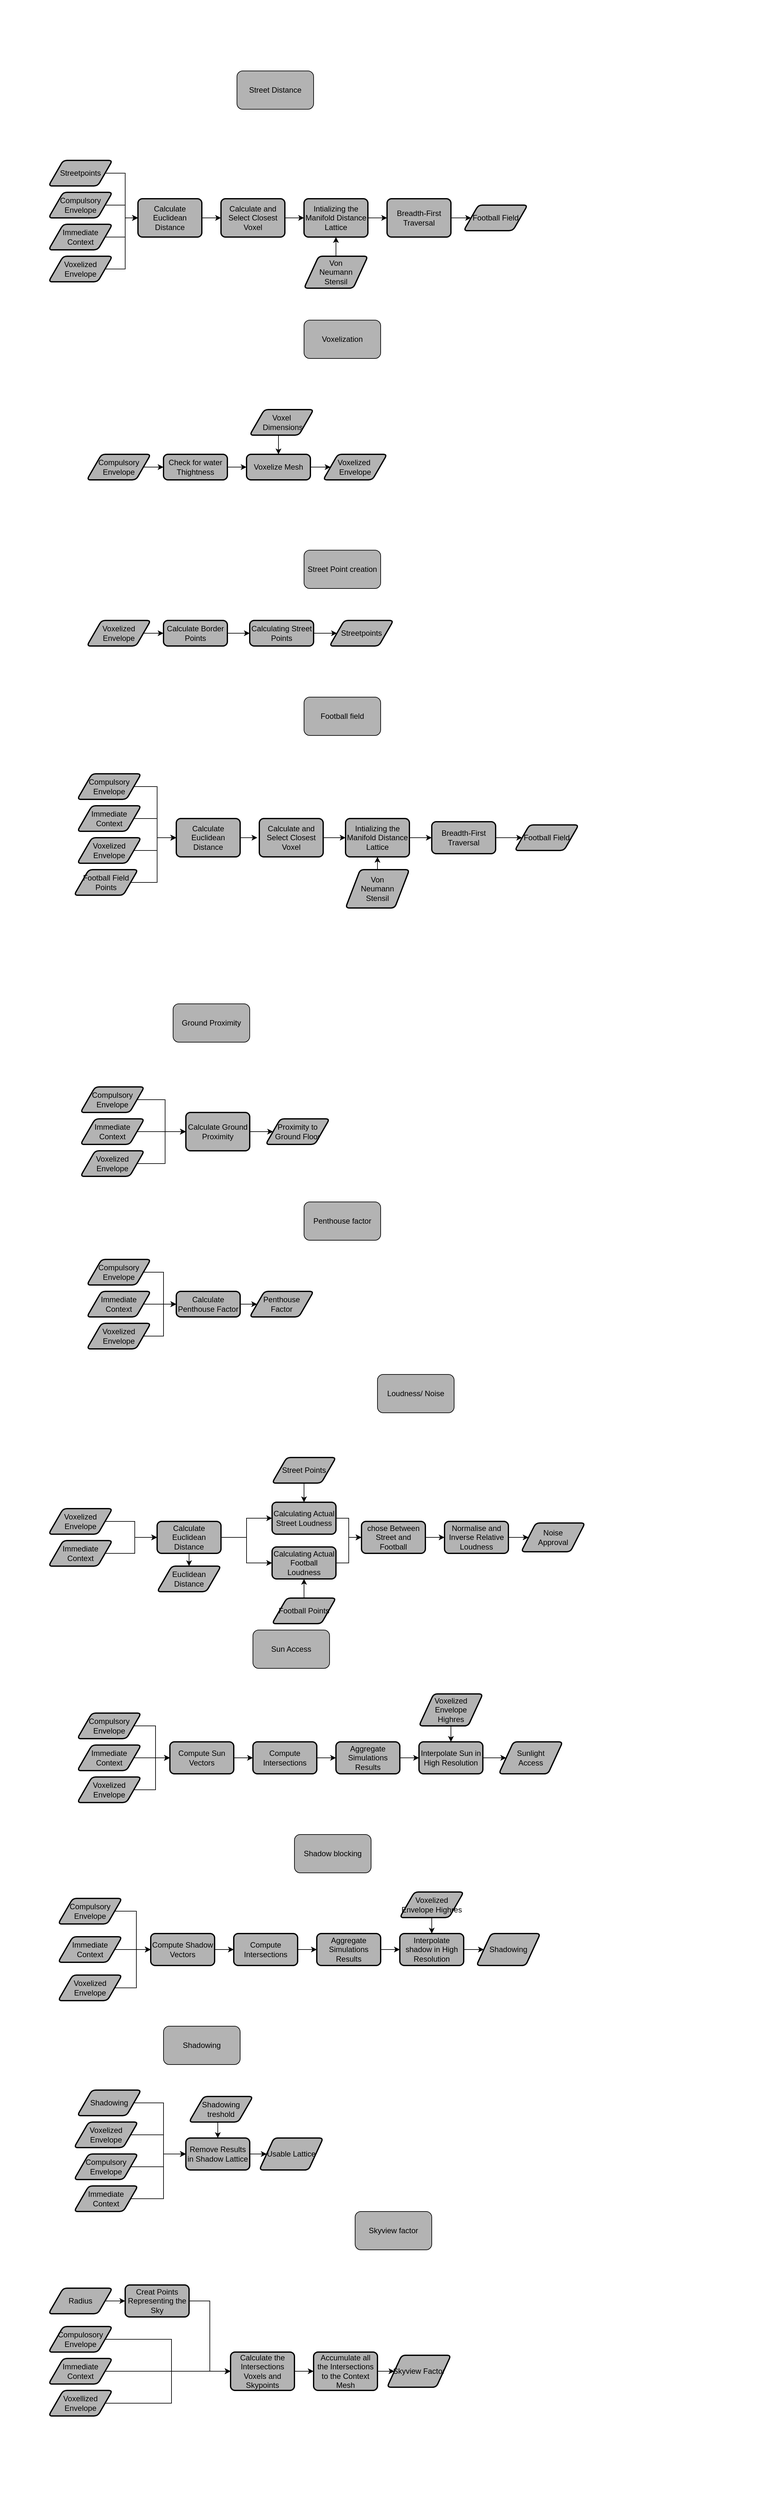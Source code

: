<mxfile version="16.2.7" type="github">
  <diagram id="unrW2Qa7Q4urZIO5Avpi" name="Page-1">
    <mxGraphModel dx="401" dy="1541" grid="1" gridSize="10" guides="1" tooltips="1" connect="1" arrows="1" fold="1" page="1" pageScale="1" pageWidth="850" pageHeight="1100" math="0" shadow="0">
      <root>
        <mxCell id="0" />
        <mxCell id="1" parent="0" />
        <mxCell id="qAXVTL88hk6OQoD5cI5v-75" value="" style="rounded=0;whiteSpace=wrap;html=1;strokeColor=#FFFFFF;" vertex="1" parent="1">
          <mxGeometry x="35" y="-720" width="1225" height="3910" as="geometry" />
        </mxCell>
        <mxCell id="iY9TOzmqVVtTMpKYVahV-25" style="edgeStyle=orthogonalEdgeStyle;rounded=0;orthogonalLoop=1;jettySize=auto;html=1;exitX=1;exitY=0.5;exitDx=0;exitDy=0;fillColor=#B3B3B3;" parent="1" source="iY9TOzmqVVtTMpKYVahV-1" target="iY9TOzmqVVtTMpKYVahV-2" edge="1">
          <mxGeometry relative="1" as="geometry" />
        </mxCell>
        <mxCell id="iY9TOzmqVVtTMpKYVahV-1" value="Compulsory Envelope" style="shape=parallelogram;html=1;strokeWidth=2;perimeter=parallelogramPerimeter;whiteSpace=wrap;rounded=1;arcSize=12;size=0.23;fillColor=#B3B3B3;" parent="1" vertex="1">
          <mxGeometry x="170" y="-10" width="100" height="40" as="geometry" />
        </mxCell>
        <mxCell id="iY9TOzmqVVtTMpKYVahV-26" style="edgeStyle=orthogonalEdgeStyle;rounded=0;orthogonalLoop=1;jettySize=auto;html=1;exitX=1;exitY=0.5;exitDx=0;exitDy=0;entryX=0;entryY=0.5;entryDx=0;entryDy=0;fillColor=#B3B3B3;" parent="1" source="iY9TOzmqVVtTMpKYVahV-2" target="iY9TOzmqVVtTMpKYVahV-3" edge="1">
          <mxGeometry relative="1" as="geometry" />
        </mxCell>
        <mxCell id="iY9TOzmqVVtTMpKYVahV-2" value="Check for water Thightness" style="rounded=1;whiteSpace=wrap;html=1;absoluteArcSize=1;arcSize=14;strokeWidth=2;fillColor=#B3B3B3;" parent="1" vertex="1">
          <mxGeometry x="290" y="-10" width="100" height="40" as="geometry" />
        </mxCell>
        <mxCell id="iY9TOzmqVVtTMpKYVahV-28" style="edgeStyle=orthogonalEdgeStyle;rounded=0;orthogonalLoop=1;jettySize=auto;html=1;exitX=1;exitY=0.5;exitDx=0;exitDy=0;entryX=0;entryY=0.5;entryDx=0;entryDy=0;fillColor=#B3B3B3;" parent="1" source="iY9TOzmqVVtTMpKYVahV-3" target="iY9TOzmqVVtTMpKYVahV-4" edge="1">
          <mxGeometry relative="1" as="geometry" />
        </mxCell>
        <mxCell id="iY9TOzmqVVtTMpKYVahV-3" value="Voxelize Mesh" style="rounded=1;whiteSpace=wrap;html=1;absoluteArcSize=1;arcSize=14;strokeWidth=2;fillColor=#B3B3B3;" parent="1" vertex="1">
          <mxGeometry x="420" y="-10" width="100" height="40" as="geometry" />
        </mxCell>
        <mxCell id="iY9TOzmqVVtTMpKYVahV-4" value="Voxelized&amp;nbsp;&lt;br&gt;Envelope" style="shape=parallelogram;html=1;strokeWidth=2;perimeter=parallelogramPerimeter;whiteSpace=wrap;rounded=1;arcSize=12;size=0.23;fillColor=#B3B3B3;" parent="1" vertex="1">
          <mxGeometry x="540" y="-10" width="100" height="40" as="geometry" />
        </mxCell>
        <mxCell id="iY9TOzmqVVtTMpKYVahV-27" style="edgeStyle=orthogonalEdgeStyle;rounded=0;orthogonalLoop=1;jettySize=auto;html=1;exitX=0.5;exitY=1;exitDx=0;exitDy=0;entryX=0.5;entryY=0;entryDx=0;entryDy=0;fillColor=#B3B3B3;" parent="1" source="iY9TOzmqVVtTMpKYVahV-5" target="iY9TOzmqVVtTMpKYVahV-3" edge="1">
          <mxGeometry relative="1" as="geometry" />
        </mxCell>
        <mxCell id="iY9TOzmqVVtTMpKYVahV-5" value="Voxel&lt;br&gt;&amp;nbsp;Dimensions" style="shape=parallelogram;html=1;strokeWidth=2;perimeter=parallelogramPerimeter;whiteSpace=wrap;rounded=1;arcSize=12;size=0.23;fillColor=#B3B3B3;" parent="1" vertex="1">
          <mxGeometry x="425" y="-80" width="100" height="40" as="geometry" />
        </mxCell>
        <mxCell id="iY9TOzmqVVtTMpKYVahV-29" style="edgeStyle=orthogonalEdgeStyle;rounded=0;orthogonalLoop=1;jettySize=auto;html=1;exitX=1;exitY=0.5;exitDx=0;exitDy=0;entryX=0;entryY=0.5;entryDx=0;entryDy=0;fillColor=#B3B3B3;" parent="1" source="iY9TOzmqVVtTMpKYVahV-6" target="iY9TOzmqVVtTMpKYVahV-7" edge="1">
          <mxGeometry relative="1" as="geometry" />
        </mxCell>
        <mxCell id="iY9TOzmqVVtTMpKYVahV-6" value="Voxelized Envelope" style="shape=parallelogram;html=1;strokeWidth=2;perimeter=parallelogramPerimeter;whiteSpace=wrap;rounded=1;arcSize=12;size=0.23;fillColor=#B3B3B3;" parent="1" vertex="1">
          <mxGeometry x="170" y="250" width="100" height="40" as="geometry" />
        </mxCell>
        <mxCell id="iY9TOzmqVVtTMpKYVahV-30" style="edgeStyle=orthogonalEdgeStyle;rounded=0;orthogonalLoop=1;jettySize=auto;html=1;exitX=1;exitY=0.5;exitDx=0;exitDy=0;entryX=0;entryY=0.5;entryDx=0;entryDy=0;fillColor=#B3B3B3;" parent="1" source="iY9TOzmqVVtTMpKYVahV-7" target="iY9TOzmqVVtTMpKYVahV-8" edge="1">
          <mxGeometry relative="1" as="geometry" />
        </mxCell>
        <mxCell id="iY9TOzmqVVtTMpKYVahV-7" value="Calculate Border Points" style="rounded=1;whiteSpace=wrap;html=1;absoluteArcSize=1;arcSize=14;strokeWidth=2;fillColor=#B3B3B3;" parent="1" vertex="1">
          <mxGeometry x="290" y="250" width="100" height="40" as="geometry" />
        </mxCell>
        <mxCell id="iY9TOzmqVVtTMpKYVahV-31" style="edgeStyle=orthogonalEdgeStyle;rounded=0;orthogonalLoop=1;jettySize=auto;html=1;exitX=1;exitY=0.5;exitDx=0;exitDy=0;fillColor=#B3B3B3;" parent="1" source="iY9TOzmqVVtTMpKYVahV-8" target="iY9TOzmqVVtTMpKYVahV-9" edge="1">
          <mxGeometry relative="1" as="geometry" />
        </mxCell>
        <mxCell id="iY9TOzmqVVtTMpKYVahV-8" value="Calculating Street Points" style="rounded=1;whiteSpace=wrap;html=1;absoluteArcSize=1;arcSize=14;strokeWidth=2;fillColor=#B3B3B3;" parent="1" vertex="1">
          <mxGeometry x="425" y="250" width="100" height="40" as="geometry" />
        </mxCell>
        <mxCell id="iY9TOzmqVVtTMpKYVahV-9" value="Streetpoints" style="shape=parallelogram;html=1;strokeWidth=2;perimeter=parallelogramPerimeter;whiteSpace=wrap;rounded=1;arcSize=12;size=0.23;fillColor=#B3B3B3;" parent="1" vertex="1">
          <mxGeometry x="550" y="250" width="100" height="40" as="geometry" />
        </mxCell>
        <mxCell id="iY9TOzmqVVtTMpKYVahV-36" style="edgeStyle=orthogonalEdgeStyle;rounded=0;orthogonalLoop=1;jettySize=auto;html=1;exitX=1;exitY=0.5;exitDx=0;exitDy=0;entryX=0;entryY=0.5;entryDx=0;entryDy=0;fillColor=#B3B3B3;" parent="1" source="iY9TOzmqVVtTMpKYVahV-10" target="iY9TOzmqVVtTMpKYVahV-14" edge="1">
          <mxGeometry relative="1" as="geometry">
            <Array as="points">
              <mxPoint x="280" y="510" />
              <mxPoint x="280" y="590" />
            </Array>
          </mxGeometry>
        </mxCell>
        <mxCell id="iY9TOzmqVVtTMpKYVahV-10" value="Compulsory Envelope" style="shape=parallelogram;html=1;strokeWidth=2;perimeter=parallelogramPerimeter;whiteSpace=wrap;rounded=1;arcSize=12;size=0.23;fillColor=#B3B3B3;" parent="1" vertex="1">
          <mxGeometry x="155" y="490" width="100" height="40" as="geometry" />
        </mxCell>
        <mxCell id="iY9TOzmqVVtTMpKYVahV-37" style="edgeStyle=orthogonalEdgeStyle;rounded=0;orthogonalLoop=1;jettySize=auto;html=1;exitX=1;exitY=0.5;exitDx=0;exitDy=0;entryX=0;entryY=0.5;entryDx=0;entryDy=0;fillColor=#B3B3B3;" parent="1" source="iY9TOzmqVVtTMpKYVahV-11" target="iY9TOzmqVVtTMpKYVahV-14" edge="1">
          <mxGeometry relative="1" as="geometry">
            <Array as="points">
              <mxPoint x="280" y="560" />
              <mxPoint x="280" y="590" />
            </Array>
          </mxGeometry>
        </mxCell>
        <mxCell id="iY9TOzmqVVtTMpKYVahV-11" value="Immediate Context" style="shape=parallelogram;html=1;strokeWidth=2;perimeter=parallelogramPerimeter;whiteSpace=wrap;rounded=1;arcSize=12;size=0.23;fillColor=#B3B3B3;" parent="1" vertex="1">
          <mxGeometry x="155" y="540" width="100" height="40" as="geometry" />
        </mxCell>
        <mxCell id="iY9TOzmqVVtTMpKYVahV-38" style="edgeStyle=orthogonalEdgeStyle;rounded=0;orthogonalLoop=1;jettySize=auto;html=1;exitX=1;exitY=0.5;exitDx=0;exitDy=0;fillColor=#B3B3B3;" parent="1" source="iY9TOzmqVVtTMpKYVahV-12" target="iY9TOzmqVVtTMpKYVahV-14" edge="1">
          <mxGeometry relative="1" as="geometry">
            <Array as="points">
              <mxPoint x="280" y="610" />
              <mxPoint x="280" y="590" />
            </Array>
          </mxGeometry>
        </mxCell>
        <mxCell id="iY9TOzmqVVtTMpKYVahV-12" value="Voxelized Envelope" style="shape=parallelogram;html=1;strokeWidth=2;perimeter=parallelogramPerimeter;whiteSpace=wrap;rounded=1;arcSize=12;size=0.23;fillColor=#B3B3B3;" parent="1" vertex="1">
          <mxGeometry x="155" y="590" width="100" height="40" as="geometry" />
        </mxCell>
        <mxCell id="iY9TOzmqVVtTMpKYVahV-39" style="edgeStyle=orthogonalEdgeStyle;rounded=0;orthogonalLoop=1;jettySize=auto;html=1;exitX=1;exitY=0.5;exitDx=0;exitDy=0;entryX=0;entryY=0.5;entryDx=0;entryDy=0;fillColor=#B3B3B3;" parent="1" source="iY9TOzmqVVtTMpKYVahV-13" target="iY9TOzmqVVtTMpKYVahV-14" edge="1">
          <mxGeometry relative="1" as="geometry">
            <Array as="points">
              <mxPoint x="280" y="660" />
              <mxPoint x="280" y="590" />
            </Array>
          </mxGeometry>
        </mxCell>
        <mxCell id="iY9TOzmqVVtTMpKYVahV-13" value="Football Field Points" style="shape=parallelogram;html=1;strokeWidth=2;perimeter=parallelogramPerimeter;whiteSpace=wrap;rounded=1;arcSize=12;size=0.23;fillColor=#B3B3B3;" parent="1" vertex="1">
          <mxGeometry x="150" y="640" width="100" height="40" as="geometry" />
        </mxCell>
        <mxCell id="iY9TOzmqVVtTMpKYVahV-155" style="edgeStyle=orthogonalEdgeStyle;rounded=0;orthogonalLoop=1;jettySize=auto;html=1;exitX=1;exitY=0.5;exitDx=0;exitDy=0;entryX=-0.031;entryY=0.501;entryDx=0;entryDy=0;entryPerimeter=0;fillColor=#B3B3B3;" parent="1" source="iY9TOzmqVVtTMpKYVahV-14" target="iY9TOzmqVVtTMpKYVahV-154" edge="1">
          <mxGeometry relative="1" as="geometry" />
        </mxCell>
        <mxCell id="iY9TOzmqVVtTMpKYVahV-14" value="Calculate Euclidean Distance" style="rounded=1;whiteSpace=wrap;html=1;absoluteArcSize=1;arcSize=14;strokeWidth=2;fillColor=#B3B3B3;" parent="1" vertex="1">
          <mxGeometry x="310" y="560" width="100" height="60" as="geometry" />
        </mxCell>
        <mxCell id="iY9TOzmqVVtTMpKYVahV-33" style="edgeStyle=orthogonalEdgeStyle;rounded=0;orthogonalLoop=1;jettySize=auto;html=1;exitX=1;exitY=0.5;exitDx=0;exitDy=0;entryX=0;entryY=0.5;entryDx=0;entryDy=0;fillColor=#B3B3B3;" parent="1" source="iY9TOzmqVVtTMpKYVahV-20" target="iY9TOzmqVVtTMpKYVahV-22" edge="1">
          <mxGeometry relative="1" as="geometry" />
        </mxCell>
        <mxCell id="iY9TOzmqVVtTMpKYVahV-20" value="Intializing the Manifold Distance Lattice" style="rounded=1;whiteSpace=wrap;html=1;absoluteArcSize=1;arcSize=14;strokeWidth=2;fillColor=#B3B3B3;" parent="1" vertex="1">
          <mxGeometry x="575" y="560" width="100" height="60" as="geometry" />
        </mxCell>
        <mxCell id="iY9TOzmqVVtTMpKYVahV-32" style="edgeStyle=orthogonalEdgeStyle;rounded=0;orthogonalLoop=1;jettySize=auto;html=1;exitX=0.5;exitY=0;exitDx=0;exitDy=0;entryX=0.5;entryY=1;entryDx=0;entryDy=0;fillColor=#B3B3B3;" parent="1" source="iY9TOzmqVVtTMpKYVahV-21" target="iY9TOzmqVVtTMpKYVahV-20" edge="1">
          <mxGeometry relative="1" as="geometry" />
        </mxCell>
        <mxCell id="iY9TOzmqVVtTMpKYVahV-21" value="Von&lt;br&gt;&amp;nbsp;Neumann&amp;nbsp;&lt;br&gt;Stensil" style="shape=parallelogram;html=1;strokeWidth=2;perimeter=parallelogramPerimeter;whiteSpace=wrap;rounded=1;arcSize=12;size=0.23;fillColor=#B3B3B3;" parent="1" vertex="1">
          <mxGeometry x="575" y="640" width="100" height="60" as="geometry" />
        </mxCell>
        <mxCell id="qAXVTL88hk6OQoD5cI5v-46" style="edgeStyle=orthogonalEdgeStyle;rounded=0;orthogonalLoop=1;jettySize=auto;html=1;exitX=1;exitY=0.5;exitDx=0;exitDy=0;entryX=0;entryY=0.5;entryDx=0;entryDy=0;" edge="1" parent="1" source="iY9TOzmqVVtTMpKYVahV-22" target="iY9TOzmqVVtTMpKYVahV-24">
          <mxGeometry relative="1" as="geometry" />
        </mxCell>
        <mxCell id="iY9TOzmqVVtTMpKYVahV-22" value="Breadth-First Traversal" style="rounded=1;whiteSpace=wrap;html=1;absoluteArcSize=1;arcSize=14;strokeWidth=2;fillColor=#B3B3B3;" parent="1" vertex="1">
          <mxGeometry x="710" y="565" width="100" height="50" as="geometry" />
        </mxCell>
        <mxCell id="iY9TOzmqVVtTMpKYVahV-24" value="Football Field" style="shape=parallelogram;html=1;strokeWidth=2;perimeter=parallelogramPerimeter;whiteSpace=wrap;rounded=1;arcSize=12;size=0.23;fillColor=#B3B3B3;" parent="1" vertex="1">
          <mxGeometry x="840" y="570" width="100" height="40" as="geometry" />
        </mxCell>
        <mxCell id="qAXVTL88hk6OQoD5cI5v-48" style="edgeStyle=orthogonalEdgeStyle;rounded=0;orthogonalLoop=1;jettySize=auto;html=1;exitX=1;exitY=0.5;exitDx=0;exitDy=0;entryX=0;entryY=0.5;entryDx=0;entryDy=0;" edge="1" parent="1" source="iY9TOzmqVVtTMpKYVahV-41" target="iY9TOzmqVVtTMpKYVahV-44">
          <mxGeometry relative="1" as="geometry" />
        </mxCell>
        <mxCell id="iY9TOzmqVVtTMpKYVahV-41" value="Voxelized Envelope" style="shape=parallelogram;html=1;strokeWidth=2;perimeter=parallelogramPerimeter;whiteSpace=wrap;rounded=1;arcSize=12;size=0.23;fillColor=#B3B3B3;" parent="1" vertex="1">
          <mxGeometry x="160" y="1080" width="100" height="40" as="geometry" />
        </mxCell>
        <mxCell id="iY9TOzmqVVtTMpKYVahV-66" style="edgeStyle=orthogonalEdgeStyle;rounded=0;orthogonalLoop=1;jettySize=auto;html=1;exitX=1;exitY=0.5;exitDx=0;exitDy=0;entryX=0;entryY=0.5;entryDx=0;entryDy=0;fillColor=#B3B3B3;" parent="1" source="iY9TOzmqVVtTMpKYVahV-42" target="iY9TOzmqVVtTMpKYVahV-44" edge="1">
          <mxGeometry relative="1" as="geometry" />
        </mxCell>
        <mxCell id="iY9TOzmqVVtTMpKYVahV-42" value="Immediate Context" style="shape=parallelogram;html=1;strokeWidth=2;perimeter=parallelogramPerimeter;whiteSpace=wrap;rounded=1;arcSize=12;size=0.23;fillColor=#B3B3B3;" parent="1" vertex="1">
          <mxGeometry x="160" y="1030" width="100" height="40" as="geometry" />
        </mxCell>
        <mxCell id="qAXVTL88hk6OQoD5cI5v-47" style="edgeStyle=orthogonalEdgeStyle;rounded=0;orthogonalLoop=1;jettySize=auto;html=1;exitX=1;exitY=0.5;exitDx=0;exitDy=0;" edge="1" parent="1" source="iY9TOzmqVVtTMpKYVahV-43" target="iY9TOzmqVVtTMpKYVahV-44">
          <mxGeometry relative="1" as="geometry" />
        </mxCell>
        <mxCell id="iY9TOzmqVVtTMpKYVahV-43" value="Compulsory Envelope" style="shape=parallelogram;html=1;strokeWidth=2;perimeter=parallelogramPerimeter;whiteSpace=wrap;rounded=1;arcSize=12;size=0.23;fillColor=#B3B3B3;" parent="1" vertex="1">
          <mxGeometry x="160" y="980" width="100" height="40" as="geometry" />
        </mxCell>
        <mxCell id="qAXVTL88hk6OQoD5cI5v-49" style="edgeStyle=orthogonalEdgeStyle;rounded=0;orthogonalLoop=1;jettySize=auto;html=1;exitX=1;exitY=0.5;exitDx=0;exitDy=0;" edge="1" parent="1" source="iY9TOzmqVVtTMpKYVahV-44" target="iY9TOzmqVVtTMpKYVahV-45">
          <mxGeometry relative="1" as="geometry" />
        </mxCell>
        <mxCell id="iY9TOzmqVVtTMpKYVahV-44" value="Calculate Ground Proximity" style="rounded=1;whiteSpace=wrap;html=1;absoluteArcSize=1;arcSize=14;strokeWidth=2;fillColor=#B3B3B3;" parent="1" vertex="1">
          <mxGeometry x="325" y="1020" width="100" height="60" as="geometry" />
        </mxCell>
        <mxCell id="iY9TOzmqVVtTMpKYVahV-45" value="Proximity to Ground Floor" style="shape=parallelogram;html=1;strokeWidth=2;perimeter=parallelogramPerimeter;whiteSpace=wrap;rounded=1;arcSize=12;size=0.23;fillColor=#B3B3B3;" parent="1" vertex="1">
          <mxGeometry x="450" y="1030" width="100" height="40" as="geometry" />
        </mxCell>
        <mxCell id="iY9TOzmqVVtTMpKYVahV-77" style="edgeStyle=orthogonalEdgeStyle;rounded=0;orthogonalLoop=1;jettySize=auto;html=1;exitX=1;exitY=0.5;exitDx=0;exitDy=0;entryX=0;entryY=0.5;entryDx=0;entryDy=0;fillColor=#B3B3B3;" parent="1" target="iY9TOzmqVVtTMpKYVahV-50" edge="1">
          <mxGeometry relative="1" as="geometry">
            <mxPoint x="410" y="1320" as="sourcePoint" />
          </mxGeometry>
        </mxCell>
        <mxCell id="iY9TOzmqVVtTMpKYVahV-50" value="Penthouse &lt;br&gt;Factor" style="shape=parallelogram;html=1;strokeWidth=2;perimeter=parallelogramPerimeter;whiteSpace=wrap;rounded=1;arcSize=12;size=0.23;fillColor=#B3B3B3;" parent="1" vertex="1">
          <mxGeometry x="425" y="1300" width="100" height="40" as="geometry" />
        </mxCell>
        <mxCell id="iY9TOzmqVVtTMpKYVahV-76" style="edgeStyle=orthogonalEdgeStyle;rounded=0;orthogonalLoop=1;jettySize=auto;html=1;exitX=1;exitY=0.5;exitDx=0;exitDy=0;fillColor=#B3B3B3;" parent="1" source="iY9TOzmqVVtTMpKYVahV-51" target="iY9TOzmqVVtTMpKYVahV-54" edge="1">
          <mxGeometry relative="1" as="geometry" />
        </mxCell>
        <mxCell id="iY9TOzmqVVtTMpKYVahV-51" value="Immediate Context" style="shape=parallelogram;html=1;strokeWidth=2;perimeter=parallelogramPerimeter;whiteSpace=wrap;rounded=1;arcSize=12;size=0.23;fillColor=#B3B3B3;" parent="1" vertex="1">
          <mxGeometry x="110" y="1690" width="100" height="40" as="geometry" />
        </mxCell>
        <mxCell id="qAXVTL88hk6OQoD5cI5v-51" style="edgeStyle=orthogonalEdgeStyle;rounded=0;orthogonalLoop=1;jettySize=auto;html=1;exitX=1;exitY=0.5;exitDx=0;exitDy=0;entryX=0;entryY=0.5;entryDx=0;entryDy=0;" edge="1" parent="1" source="iY9TOzmqVVtTMpKYVahV-52" target="iY9TOzmqVVtTMpKYVahV-54">
          <mxGeometry relative="1" as="geometry" />
        </mxCell>
        <mxCell id="iY9TOzmqVVtTMpKYVahV-52" value="Voxelized Envelope" style="shape=parallelogram;html=1;strokeWidth=2;perimeter=parallelogramPerimeter;whiteSpace=wrap;rounded=1;arcSize=12;size=0.23;fillColor=#B3B3B3;" parent="1" vertex="1">
          <mxGeometry x="110" y="1640" width="100" height="40" as="geometry" />
        </mxCell>
        <mxCell id="qAXVTL88hk6OQoD5cI5v-52" style="edgeStyle=orthogonalEdgeStyle;rounded=0;orthogonalLoop=1;jettySize=auto;html=1;exitX=0.5;exitY=1;exitDx=0;exitDy=0;entryX=0.5;entryY=0;entryDx=0;entryDy=0;" edge="1" parent="1" source="iY9TOzmqVVtTMpKYVahV-53" target="qAXVTL88hk6OQoD5cI5v-1">
          <mxGeometry relative="1" as="geometry" />
        </mxCell>
        <mxCell id="iY9TOzmqVVtTMpKYVahV-53" value="Street Points" style="shape=parallelogram;html=1;strokeWidth=2;perimeter=parallelogramPerimeter;whiteSpace=wrap;rounded=1;arcSize=12;size=0.23;fillColor=#B3B3B3;" parent="1" vertex="1">
          <mxGeometry x="460" y="1560" width="100" height="40" as="geometry" />
        </mxCell>
        <mxCell id="iY9TOzmqVVtTMpKYVahV-56" style="edgeStyle=orthogonalEdgeStyle;rounded=0;orthogonalLoop=1;jettySize=auto;html=1;exitX=0.5;exitY=1;exitDx=0;exitDy=0;entryX=0.5;entryY=0;entryDx=0;entryDy=0;fillColor=#B3B3B3;" parent="1" source="iY9TOzmqVVtTMpKYVahV-54" target="iY9TOzmqVVtTMpKYVahV-55" edge="1">
          <mxGeometry relative="1" as="geometry" />
        </mxCell>
        <mxCell id="qAXVTL88hk6OQoD5cI5v-7" style="edgeStyle=orthogonalEdgeStyle;rounded=0;orthogonalLoop=1;jettySize=auto;html=1;exitX=1;exitY=0.5;exitDx=0;exitDy=0;" edge="1" parent="1" source="iY9TOzmqVVtTMpKYVahV-54" target="qAXVTL88hk6OQoD5cI5v-1">
          <mxGeometry relative="1" as="geometry" />
        </mxCell>
        <mxCell id="qAXVTL88hk6OQoD5cI5v-8" style="edgeStyle=orthogonalEdgeStyle;rounded=0;orthogonalLoop=1;jettySize=auto;html=1;exitX=1;exitY=0.5;exitDx=0;exitDy=0;" edge="1" parent="1" source="iY9TOzmqVVtTMpKYVahV-54" target="qAXVTL88hk6OQoD5cI5v-3">
          <mxGeometry relative="1" as="geometry" />
        </mxCell>
        <mxCell id="iY9TOzmqVVtTMpKYVahV-54" value="Calculate Euclidean Distance" style="rounded=1;whiteSpace=wrap;html=1;absoluteArcSize=1;arcSize=14;strokeWidth=2;fillColor=#B3B3B3;" parent="1" vertex="1">
          <mxGeometry x="280" y="1660" width="100" height="50" as="geometry" />
        </mxCell>
        <mxCell id="iY9TOzmqVVtTMpKYVahV-55" value="Euclidean Distance" style="shape=parallelogram;html=1;strokeWidth=2;perimeter=parallelogramPerimeter;whiteSpace=wrap;rounded=1;arcSize=12;size=0.23;fillColor=#B3B3B3;" parent="1" vertex="1">
          <mxGeometry x="280" y="1730" width="100" height="40" as="geometry" />
        </mxCell>
        <mxCell id="iY9TOzmqVVtTMpKYVahV-69" style="edgeStyle=orthogonalEdgeStyle;rounded=0;orthogonalLoop=1;jettySize=auto;html=1;exitX=1;exitY=0.5;exitDx=0;exitDy=0;entryX=0;entryY=0.5;entryDx=0;entryDy=0;fillColor=#B3B3B3;" parent="1" source="iY9TOzmqVVtTMpKYVahV-58" target="iY9TOzmqVVtTMpKYVahV-61" edge="1">
          <mxGeometry relative="1" as="geometry" />
        </mxCell>
        <mxCell id="iY9TOzmqVVtTMpKYVahV-58" value="chose Between Street and Football" style="rounded=1;whiteSpace=wrap;html=1;absoluteArcSize=1;arcSize=14;strokeWidth=2;fillColor=#B3B3B3;" parent="1" vertex="1">
          <mxGeometry x="600" y="1660" width="100" height="50" as="geometry" />
        </mxCell>
        <mxCell id="iY9TOzmqVVtTMpKYVahV-70" style="edgeStyle=orthogonalEdgeStyle;rounded=0;orthogonalLoop=1;jettySize=auto;html=1;exitX=1;exitY=0.5;exitDx=0;exitDy=0;fillColor=#B3B3B3;entryX=0;entryY=0.5;entryDx=0;entryDy=0;" parent="1" source="iY9TOzmqVVtTMpKYVahV-61" target="iY9TOzmqVVtTMpKYVahV-64" edge="1">
          <mxGeometry relative="1" as="geometry">
            <mxPoint x="1035" y="1670" as="targetPoint" />
          </mxGeometry>
        </mxCell>
        <mxCell id="iY9TOzmqVVtTMpKYVahV-61" value="Normalise and Inverse Relative Loudness" style="rounded=1;whiteSpace=wrap;html=1;absoluteArcSize=1;arcSize=14;strokeWidth=2;fillColor=#B3B3B3;" parent="1" vertex="1">
          <mxGeometry x="730" y="1660" width="100" height="50" as="geometry" />
        </mxCell>
        <mxCell id="iY9TOzmqVVtTMpKYVahV-64" value="Noise &lt;br&gt;Approval" style="shape=parallelogram;html=1;strokeWidth=2;perimeter=parallelogramPerimeter;whiteSpace=wrap;rounded=1;arcSize=12;size=0.23;fillColor=#B3B3B3;" parent="1" vertex="1">
          <mxGeometry x="850" y="1662.5" width="100" height="45" as="geometry" />
        </mxCell>
        <mxCell id="iY9TOzmqVVtTMpKYVahV-81" value="Loudness/ Noise" style="rounded=1;whiteSpace=wrap;html=1;fillColor=#B3B3B3;" parent="1" vertex="1">
          <mxGeometry x="625" y="1430" width="120" height="60" as="geometry" />
        </mxCell>
        <mxCell id="iY9TOzmqVVtTMpKYVahV-82" value="Voxelization" style="rounded=1;whiteSpace=wrap;html=1;fillColor=#B3B3B3;" parent="1" vertex="1">
          <mxGeometry x="510" y="-220" width="120" height="60" as="geometry" />
        </mxCell>
        <mxCell id="iY9TOzmqVVtTMpKYVahV-83" value="Street Point creation" style="rounded=1;whiteSpace=wrap;html=1;fillColor=#B3B3B3;" parent="1" vertex="1">
          <mxGeometry x="510" y="140" width="120" height="60" as="geometry" />
        </mxCell>
        <mxCell id="iY9TOzmqVVtTMpKYVahV-84" value="Football field" style="rounded=1;whiteSpace=wrap;html=1;fillColor=#B3B3B3;" parent="1" vertex="1">
          <mxGeometry x="510" y="370" width="120" height="60" as="geometry" />
        </mxCell>
        <mxCell id="iY9TOzmqVVtTMpKYVahV-85" value="Ground Proximity" style="rounded=1;whiteSpace=wrap;html=1;fillColor=#B3B3B3;" parent="1" vertex="1">
          <mxGeometry x="305" y="850" width="120" height="60" as="geometry" />
        </mxCell>
        <mxCell id="iY9TOzmqVVtTMpKYVahV-86" value="Penthouse factor" style="rounded=1;whiteSpace=wrap;html=1;fillColor=#B3B3B3;" parent="1" vertex="1">
          <mxGeometry x="510" y="1160" width="120" height="60" as="geometry" />
        </mxCell>
        <mxCell id="iY9TOzmqVVtTMpKYVahV-87" value="Sun Access" style="rounded=1;whiteSpace=wrap;html=1;fillColor=#B3B3B3;" parent="1" vertex="1">
          <mxGeometry x="430" y="1830" width="120" height="60" as="geometry" />
        </mxCell>
        <mxCell id="iY9TOzmqVVtTMpKYVahV-88" value="Shadow blocking" style="rounded=1;whiteSpace=wrap;html=1;fillColor=#B3B3B3;" parent="1" vertex="1">
          <mxGeometry x="495" y="2150" width="120" height="60" as="geometry" />
        </mxCell>
        <mxCell id="iY9TOzmqVVtTMpKYVahV-89" value="Shadowing" style="rounded=1;whiteSpace=wrap;html=1;fillColor=#B3B3B3;" parent="1" vertex="1">
          <mxGeometry x="290" y="2450" width="120" height="60" as="geometry" />
        </mxCell>
        <mxCell id="iY9TOzmqVVtTMpKYVahV-90" value="Skyview factor" style="rounded=1;whiteSpace=wrap;html=1;fillColor=#B3B3B3;" parent="1" vertex="1">
          <mxGeometry x="590" y="2740" width="120" height="60" as="geometry" />
        </mxCell>
        <mxCell id="iY9TOzmqVVtTMpKYVahV-151" style="edgeStyle=orthogonalEdgeStyle;rounded=0;orthogonalLoop=1;jettySize=auto;html=1;exitX=1;exitY=0.5;exitDx=0;exitDy=0;entryX=0;entryY=0.5;entryDx=0;entryDy=0;fillColor=#B3B3B3;" parent="1" source="iY9TOzmqVVtTMpKYVahV-91" target="iY9TOzmqVVtTMpKYVahV-94" edge="1">
          <mxGeometry relative="1" as="geometry" />
        </mxCell>
        <mxCell id="iY9TOzmqVVtTMpKYVahV-91" value="Voxelized Envelope" style="shape=parallelogram;html=1;strokeWidth=2;perimeter=parallelogramPerimeter;whiteSpace=wrap;rounded=1;arcSize=12;size=0.23;fillColor=#B3B3B3;" parent="1" vertex="1">
          <mxGeometry x="155" y="2060" width="100" height="40" as="geometry" />
        </mxCell>
        <mxCell id="iY9TOzmqVVtTMpKYVahV-150" style="edgeStyle=orthogonalEdgeStyle;rounded=0;orthogonalLoop=1;jettySize=auto;html=1;exitX=1;exitY=0.5;exitDx=0;exitDy=0;entryX=0;entryY=0.5;entryDx=0;entryDy=0;fillColor=#B3B3B3;" parent="1" source="iY9TOzmqVVtTMpKYVahV-92" target="iY9TOzmqVVtTMpKYVahV-94" edge="1">
          <mxGeometry relative="1" as="geometry" />
        </mxCell>
        <mxCell id="iY9TOzmqVVtTMpKYVahV-92" value="Immediate Context" style="shape=parallelogram;html=1;strokeWidth=2;perimeter=parallelogramPerimeter;whiteSpace=wrap;rounded=1;arcSize=12;size=0.23;fillColor=#B3B3B3;" parent="1" vertex="1">
          <mxGeometry x="155" y="2010" width="100" height="40" as="geometry" />
        </mxCell>
        <mxCell id="iY9TOzmqVVtTMpKYVahV-149" style="edgeStyle=orthogonalEdgeStyle;rounded=0;orthogonalLoop=1;jettySize=auto;html=1;exitX=1;exitY=0.5;exitDx=0;exitDy=0;entryX=0;entryY=0.5;entryDx=0;entryDy=0;fillColor=#B3B3B3;" parent="1" source="iY9TOzmqVVtTMpKYVahV-93" target="iY9TOzmqVVtTMpKYVahV-94" edge="1">
          <mxGeometry relative="1" as="geometry" />
        </mxCell>
        <mxCell id="iY9TOzmqVVtTMpKYVahV-93" value="Compulsory Envelope" style="shape=parallelogram;html=1;strokeWidth=2;perimeter=parallelogramPerimeter;whiteSpace=wrap;rounded=1;arcSize=12;size=0.23;fillColor=#B3B3B3;" parent="1" vertex="1">
          <mxGeometry x="155" y="1960" width="100" height="40" as="geometry" />
        </mxCell>
        <mxCell id="iY9TOzmqVVtTMpKYVahV-143" style="edgeStyle=orthogonalEdgeStyle;rounded=0;orthogonalLoop=1;jettySize=auto;html=1;exitX=1;exitY=0.5;exitDx=0;exitDy=0;entryX=0;entryY=0.5;entryDx=0;entryDy=0;fillColor=#B3B3B3;" parent="1" source="iY9TOzmqVVtTMpKYVahV-94" target="iY9TOzmqVVtTMpKYVahV-95" edge="1">
          <mxGeometry relative="1" as="geometry" />
        </mxCell>
        <mxCell id="iY9TOzmqVVtTMpKYVahV-94" value="Compute Sun Vectors" style="rounded=1;whiteSpace=wrap;html=1;absoluteArcSize=1;arcSize=14;strokeWidth=2;fillColor=#B3B3B3;" parent="1" vertex="1">
          <mxGeometry x="300" y="2005" width="100" height="50" as="geometry" />
        </mxCell>
        <mxCell id="iY9TOzmqVVtTMpKYVahV-144" style="edgeStyle=orthogonalEdgeStyle;rounded=0;orthogonalLoop=1;jettySize=auto;html=1;exitX=1;exitY=0.5;exitDx=0;exitDy=0;entryX=0;entryY=0.5;entryDx=0;entryDy=0;fillColor=#B3B3B3;" parent="1" source="iY9TOzmqVVtTMpKYVahV-95" target="iY9TOzmqVVtTMpKYVahV-96" edge="1">
          <mxGeometry relative="1" as="geometry" />
        </mxCell>
        <mxCell id="iY9TOzmqVVtTMpKYVahV-95" value="Compute Intersections" style="rounded=1;whiteSpace=wrap;html=1;absoluteArcSize=1;arcSize=14;strokeWidth=2;fillColor=#B3B3B3;" parent="1" vertex="1">
          <mxGeometry x="430" y="2005" width="100" height="50" as="geometry" />
        </mxCell>
        <mxCell id="iY9TOzmqVVtTMpKYVahV-145" style="edgeStyle=orthogonalEdgeStyle;rounded=0;orthogonalLoop=1;jettySize=auto;html=1;exitX=1;exitY=0.5;exitDx=0;exitDy=0;entryX=0;entryY=0.5;entryDx=0;entryDy=0;fillColor=#B3B3B3;" parent="1" source="iY9TOzmqVVtTMpKYVahV-96" target="iY9TOzmqVVtTMpKYVahV-97" edge="1">
          <mxGeometry relative="1" as="geometry" />
        </mxCell>
        <mxCell id="iY9TOzmqVVtTMpKYVahV-96" value="Aggregate Simulations Results" style="rounded=1;whiteSpace=wrap;html=1;absoluteArcSize=1;arcSize=14;strokeWidth=2;fillColor=#B3B3B3;" parent="1" vertex="1">
          <mxGeometry x="560" y="2005" width="100" height="50" as="geometry" />
        </mxCell>
        <mxCell id="qAXVTL88hk6OQoD5cI5v-54" style="edgeStyle=orthogonalEdgeStyle;rounded=0;orthogonalLoop=1;jettySize=auto;html=1;exitX=1;exitY=0.5;exitDx=0;exitDy=0;entryX=0;entryY=0.5;entryDx=0;entryDy=0;" edge="1" parent="1" source="iY9TOzmqVVtTMpKYVahV-97" target="iY9TOzmqVVtTMpKYVahV-100">
          <mxGeometry relative="1" as="geometry" />
        </mxCell>
        <mxCell id="iY9TOzmqVVtTMpKYVahV-97" value="Interpolate Sun in High Resolution" style="rounded=1;whiteSpace=wrap;html=1;absoluteArcSize=1;arcSize=14;strokeWidth=2;fillColor=#B3B3B3;" parent="1" vertex="1">
          <mxGeometry x="690" y="2005" width="100" height="50" as="geometry" />
        </mxCell>
        <mxCell id="iY9TOzmqVVtTMpKYVahV-100" value="Sunlight &lt;br&gt;Access" style="shape=parallelogram;html=1;strokeWidth=2;perimeter=parallelogramPerimeter;whiteSpace=wrap;rounded=1;arcSize=12;size=0.23;fillColor=#B3B3B3;" parent="1" vertex="1">
          <mxGeometry x="815" y="2005" width="100" height="50" as="geometry" />
        </mxCell>
        <mxCell id="qAXVTL88hk6OQoD5cI5v-66" style="edgeStyle=orthogonalEdgeStyle;rounded=0;orthogonalLoop=1;jettySize=auto;html=1;exitX=1;exitY=0.5;exitDx=0;exitDy=0;entryX=0;entryY=0.5;entryDx=0;entryDy=0;" edge="1" parent="1" source="iY9TOzmqVVtTMpKYVahV-111" target="iY9TOzmqVVtTMpKYVahV-115">
          <mxGeometry relative="1" as="geometry">
            <Array as="points">
              <mxPoint x="290" y="2670" />
              <mxPoint x="290" y="2650" />
            </Array>
          </mxGeometry>
        </mxCell>
        <mxCell id="iY9TOzmqVVtTMpKYVahV-111" value="Compulsory Envelope" style="shape=parallelogram;html=1;strokeWidth=2;perimeter=parallelogramPerimeter;whiteSpace=wrap;rounded=1;arcSize=12;size=0.23;fillColor=#B3B3B3;" parent="1" vertex="1">
          <mxGeometry x="150" y="2650" width="100" height="40" as="geometry" />
        </mxCell>
        <mxCell id="qAXVTL88hk6OQoD5cI5v-65" style="edgeStyle=orthogonalEdgeStyle;rounded=0;orthogonalLoop=1;jettySize=auto;html=1;exitX=1;exitY=0.5;exitDx=0;exitDy=0;" edge="1" parent="1" source="iY9TOzmqVVtTMpKYVahV-112" target="iY9TOzmqVVtTMpKYVahV-115">
          <mxGeometry relative="1" as="geometry">
            <Array as="points">
              <mxPoint x="290" y="2620" />
              <mxPoint x="290" y="2650" />
            </Array>
          </mxGeometry>
        </mxCell>
        <mxCell id="iY9TOzmqVVtTMpKYVahV-112" value="Voxelized Envelope" style="shape=parallelogram;html=1;strokeWidth=2;perimeter=parallelogramPerimeter;whiteSpace=wrap;rounded=1;arcSize=12;size=0.23;fillColor=#B3B3B3;" parent="1" vertex="1">
          <mxGeometry x="150" y="2600" width="100" height="40" as="geometry" />
        </mxCell>
        <mxCell id="qAXVTL88hk6OQoD5cI5v-64" style="edgeStyle=orthogonalEdgeStyle;rounded=0;orthogonalLoop=1;jettySize=auto;html=1;exitX=1;exitY=0.5;exitDx=0;exitDy=0;entryX=0;entryY=0.5;entryDx=0;entryDy=0;" edge="1" parent="1" source="iY9TOzmqVVtTMpKYVahV-113" target="iY9TOzmqVVtTMpKYVahV-115">
          <mxGeometry relative="1" as="geometry">
            <Array as="points">
              <mxPoint x="290" y="2570" />
              <mxPoint x="290" y="2650" />
            </Array>
          </mxGeometry>
        </mxCell>
        <mxCell id="iY9TOzmqVVtTMpKYVahV-113" value="Shadowing" style="shape=parallelogram;html=1;strokeWidth=2;perimeter=parallelogramPerimeter;whiteSpace=wrap;rounded=1;arcSize=12;size=0.23;fillColor=#B3B3B3;" parent="1" vertex="1">
          <mxGeometry x="155" y="2550" width="100" height="40" as="geometry" />
        </mxCell>
        <mxCell id="qAXVTL88hk6OQoD5cI5v-67" style="edgeStyle=orthogonalEdgeStyle;rounded=0;orthogonalLoop=1;jettySize=auto;html=1;exitX=1;exitY=0.5;exitDx=0;exitDy=0;entryX=0;entryY=0.5;entryDx=0;entryDy=0;" edge="1" parent="1" source="iY9TOzmqVVtTMpKYVahV-114" target="iY9TOzmqVVtTMpKYVahV-115">
          <mxGeometry relative="1" as="geometry">
            <Array as="points">
              <mxPoint x="290" y="2720" />
              <mxPoint x="290" y="2650" />
            </Array>
          </mxGeometry>
        </mxCell>
        <mxCell id="iY9TOzmqVVtTMpKYVahV-114" value="Immediate Context" style="shape=parallelogram;html=1;strokeWidth=2;perimeter=parallelogramPerimeter;whiteSpace=wrap;rounded=1;arcSize=12;size=0.23;fillColor=#B3B3B3;" parent="1" vertex="1">
          <mxGeometry x="150" y="2700" width="100" height="40" as="geometry" />
        </mxCell>
        <mxCell id="iY9TOzmqVVtTMpKYVahV-122" style="edgeStyle=orthogonalEdgeStyle;rounded=0;orthogonalLoop=1;jettySize=auto;html=1;exitX=1;exitY=0.5;exitDx=0;exitDy=0;entryX=0;entryY=0.5;entryDx=0;entryDy=0;fillColor=#B3B3B3;" parent="1" source="iY9TOzmqVVtTMpKYVahV-115" target="iY9TOzmqVVtTMpKYVahV-117" edge="1">
          <mxGeometry relative="1" as="geometry" />
        </mxCell>
        <mxCell id="iY9TOzmqVVtTMpKYVahV-115" value="Remove Results in Shadow Lattice" style="rounded=1;whiteSpace=wrap;html=1;absoluteArcSize=1;arcSize=14;strokeWidth=2;fillColor=#B3B3B3;" parent="1" vertex="1">
          <mxGeometry x="325" y="2625" width="100" height="50" as="geometry" />
        </mxCell>
        <mxCell id="iY9TOzmqVVtTMpKYVahV-117" value="Usable Lattice" style="shape=parallelogram;html=1;strokeWidth=2;perimeter=parallelogramPerimeter;whiteSpace=wrap;rounded=1;arcSize=12;size=0.23;fillColor=#B3B3B3;" parent="1" vertex="1">
          <mxGeometry x="440" y="2625" width="100" height="50" as="geometry" />
        </mxCell>
        <mxCell id="iY9TOzmqVVtTMpKYVahV-137" style="edgeStyle=orthogonalEdgeStyle;rounded=0;orthogonalLoop=1;jettySize=auto;html=1;exitX=1;exitY=0.5;exitDx=0;exitDy=0;entryX=0;entryY=0.5;entryDx=0;entryDy=0;fillColor=#B3B3B3;" parent="1" source="iY9TOzmqVVtTMpKYVahV-123" target="iY9TOzmqVVtTMpKYVahV-129" edge="1">
          <mxGeometry relative="1" as="geometry" />
        </mxCell>
        <mxCell id="iY9TOzmqVVtTMpKYVahV-123" value="Voxellized Envelope" style="shape=parallelogram;html=1;strokeWidth=2;perimeter=parallelogramPerimeter;whiteSpace=wrap;rounded=1;arcSize=12;size=0.23;fillColor=#B3B3B3;" parent="1" vertex="1">
          <mxGeometry x="110" y="3020" width="100" height="40" as="geometry" />
        </mxCell>
        <mxCell id="iY9TOzmqVVtTMpKYVahV-136" style="edgeStyle=orthogonalEdgeStyle;rounded=0;orthogonalLoop=1;jettySize=auto;html=1;exitX=1;exitY=0.5;exitDx=0;exitDy=0;entryX=0;entryY=0.5;entryDx=0;entryDy=0;fillColor=#B3B3B3;" parent="1" source="iY9TOzmqVVtTMpKYVahV-124" target="iY9TOzmqVVtTMpKYVahV-129" edge="1">
          <mxGeometry relative="1" as="geometry" />
        </mxCell>
        <mxCell id="iY9TOzmqVVtTMpKYVahV-124" value="Immediate Context" style="shape=parallelogram;html=1;strokeWidth=2;perimeter=parallelogramPerimeter;whiteSpace=wrap;rounded=1;arcSize=12;size=0.23;fillColor=#B3B3B3;" parent="1" vertex="1">
          <mxGeometry x="110" y="2970" width="100" height="40" as="geometry" />
        </mxCell>
        <mxCell id="iY9TOzmqVVtTMpKYVahV-135" style="edgeStyle=orthogonalEdgeStyle;rounded=0;orthogonalLoop=1;jettySize=auto;html=1;exitX=1;exitY=0.5;exitDx=0;exitDy=0;entryX=0;entryY=0.5;entryDx=0;entryDy=0;fillColor=#B3B3B3;" parent="1" source="iY9TOzmqVVtTMpKYVahV-125" target="iY9TOzmqVVtTMpKYVahV-129" edge="1">
          <mxGeometry relative="1" as="geometry" />
        </mxCell>
        <mxCell id="iY9TOzmqVVtTMpKYVahV-125" value="Compulosory Envelope" style="shape=parallelogram;html=1;strokeWidth=2;perimeter=parallelogramPerimeter;whiteSpace=wrap;rounded=1;arcSize=12;size=0.23;fillColor=#B3B3B3;" parent="1" vertex="1">
          <mxGeometry x="110" y="2920" width="100" height="40" as="geometry" />
        </mxCell>
        <mxCell id="iY9TOzmqVVtTMpKYVahV-152" style="edgeStyle=orthogonalEdgeStyle;rounded=0;orthogonalLoop=1;jettySize=auto;html=1;exitX=1;exitY=0.5;exitDx=0;exitDy=0;fillColor=#B3B3B3;" parent="1" source="iY9TOzmqVVtTMpKYVahV-127" target="iY9TOzmqVVtTMpKYVahV-128" edge="1">
          <mxGeometry relative="1" as="geometry" />
        </mxCell>
        <mxCell id="iY9TOzmqVVtTMpKYVahV-127" value="Radius" style="shape=parallelogram;html=1;strokeWidth=2;perimeter=parallelogramPerimeter;whiteSpace=wrap;rounded=1;arcSize=12;size=0.23;fillColor=#B3B3B3;" parent="1" vertex="1">
          <mxGeometry x="110" y="2860" width="100" height="40" as="geometry" />
        </mxCell>
        <mxCell id="iY9TOzmqVVtTMpKYVahV-134" style="edgeStyle=orthogonalEdgeStyle;rounded=0;orthogonalLoop=1;jettySize=auto;html=1;exitX=1;exitY=0.5;exitDx=0;exitDy=0;entryX=0;entryY=0.5;entryDx=0;entryDy=0;fillColor=#B3B3B3;" parent="1" source="iY9TOzmqVVtTMpKYVahV-128" target="iY9TOzmqVVtTMpKYVahV-129" edge="1">
          <mxGeometry relative="1" as="geometry" />
        </mxCell>
        <mxCell id="iY9TOzmqVVtTMpKYVahV-128" value="Creat Points Representing the Sky" style="rounded=1;whiteSpace=wrap;html=1;absoluteArcSize=1;arcSize=14;strokeWidth=2;fillColor=#B3B3B3;" parent="1" vertex="1">
          <mxGeometry x="230" y="2855" width="100" height="50" as="geometry" />
        </mxCell>
        <mxCell id="iY9TOzmqVVtTMpKYVahV-139" style="edgeStyle=orthogonalEdgeStyle;rounded=0;orthogonalLoop=1;jettySize=auto;html=1;exitX=1;exitY=0.5;exitDx=0;exitDy=0;entryX=0;entryY=0.5;entryDx=0;entryDy=0;fillColor=#B3B3B3;" parent="1" source="iY9TOzmqVVtTMpKYVahV-129" target="iY9TOzmqVVtTMpKYVahV-130" edge="1">
          <mxGeometry relative="1" as="geometry" />
        </mxCell>
        <mxCell id="iY9TOzmqVVtTMpKYVahV-129" value="Calculate the Intersections Voxels and Skypoints" style="rounded=1;whiteSpace=wrap;html=1;absoluteArcSize=1;arcSize=14;strokeWidth=2;fillColor=#B3B3B3;" parent="1" vertex="1">
          <mxGeometry x="395" y="2960" width="100" height="60" as="geometry" />
        </mxCell>
        <mxCell id="qAXVTL88hk6OQoD5cI5v-68" style="edgeStyle=orthogonalEdgeStyle;rounded=0;orthogonalLoop=1;jettySize=auto;html=1;exitX=1;exitY=0.5;exitDx=0;exitDy=0;entryX=0;entryY=0.5;entryDx=0;entryDy=0;" edge="1" parent="1" source="iY9TOzmqVVtTMpKYVahV-130" target="iY9TOzmqVVtTMpKYVahV-133">
          <mxGeometry relative="1" as="geometry" />
        </mxCell>
        <mxCell id="iY9TOzmqVVtTMpKYVahV-130" value="Accumulate all the Intersections to the Context Mesh" style="rounded=1;whiteSpace=wrap;html=1;absoluteArcSize=1;arcSize=14;strokeWidth=2;fillColor=#B3B3B3;" parent="1" vertex="1">
          <mxGeometry x="525" y="2960" width="100" height="60" as="geometry" />
        </mxCell>
        <mxCell id="iY9TOzmqVVtTMpKYVahV-133" value="Skyview Factor" style="shape=parallelogram;html=1;strokeWidth=2;perimeter=parallelogramPerimeter;whiteSpace=wrap;rounded=1;arcSize=12;size=0.23;fillColor=#B3B3B3;" parent="1" vertex="1">
          <mxGeometry x="640" y="2965" width="100" height="50" as="geometry" />
        </mxCell>
        <mxCell id="iY9TOzmqVVtTMpKYVahV-153" value="Street Distance" style="rounded=1;whiteSpace=wrap;html=1;fillColor=#B3B3B3;" parent="1" vertex="1">
          <mxGeometry x="405" y="-610" width="120" height="60" as="geometry" />
        </mxCell>
        <mxCell id="iY9TOzmqVVtTMpKYVahV-156" value="" style="edgeStyle=orthogonalEdgeStyle;rounded=0;orthogonalLoop=1;jettySize=auto;html=1;fillColor=#B3B3B3;" parent="1" source="iY9TOzmqVVtTMpKYVahV-154" target="iY9TOzmqVVtTMpKYVahV-20" edge="1">
          <mxGeometry relative="1" as="geometry" />
        </mxCell>
        <mxCell id="iY9TOzmqVVtTMpKYVahV-154" value="Calculate and Select Closest Voxel" style="rounded=1;whiteSpace=wrap;html=1;absoluteArcSize=1;arcSize=14;strokeWidth=2;fillColor=#B3B3B3;" parent="1" vertex="1">
          <mxGeometry x="440" y="560" width="100" height="60" as="geometry" />
        </mxCell>
        <mxCell id="iY9TOzmqVVtTMpKYVahV-157" style="edgeStyle=orthogonalEdgeStyle;rounded=0;orthogonalLoop=1;jettySize=auto;html=1;exitX=1;exitY=0.5;exitDx=0;exitDy=0;entryX=0;entryY=0.5;entryDx=0;entryDy=0;fillColor=#B3B3B3;" parent="1" source="iY9TOzmqVVtTMpKYVahV-158" target="iY9TOzmqVVtTMpKYVahV-163" edge="1">
          <mxGeometry relative="1" as="geometry" />
        </mxCell>
        <mxCell id="iY9TOzmqVVtTMpKYVahV-158" value="Voxelized Envelope" style="shape=parallelogram;html=1;strokeWidth=2;perimeter=parallelogramPerimeter;whiteSpace=wrap;rounded=1;arcSize=12;size=0.23;fillColor=#B3B3B3;" parent="1" vertex="1">
          <mxGeometry x="170" y="1350" width="100" height="40" as="geometry" />
        </mxCell>
        <mxCell id="iY9TOzmqVVtTMpKYVahV-159" style="edgeStyle=orthogonalEdgeStyle;rounded=0;orthogonalLoop=1;jettySize=auto;html=1;exitX=1;exitY=0.5;exitDx=0;exitDy=0;entryX=0;entryY=0.5;entryDx=0;entryDy=0;fillColor=#B3B3B3;" parent="1" source="iY9TOzmqVVtTMpKYVahV-160" target="iY9TOzmqVVtTMpKYVahV-163" edge="1">
          <mxGeometry relative="1" as="geometry" />
        </mxCell>
        <mxCell id="iY9TOzmqVVtTMpKYVahV-160" value="Immediate Context" style="shape=parallelogram;html=1;strokeWidth=2;perimeter=parallelogramPerimeter;whiteSpace=wrap;rounded=1;arcSize=12;size=0.23;fillColor=#B3B3B3;" parent="1" vertex="1">
          <mxGeometry x="170" y="1300" width="100" height="40" as="geometry" />
        </mxCell>
        <mxCell id="qAXVTL88hk6OQoD5cI5v-50" style="edgeStyle=orthogonalEdgeStyle;rounded=0;orthogonalLoop=1;jettySize=auto;html=1;exitX=1;exitY=0.5;exitDx=0;exitDy=0;entryX=0;entryY=0.5;entryDx=0;entryDy=0;" edge="1" parent="1" source="iY9TOzmqVVtTMpKYVahV-162" target="iY9TOzmqVVtTMpKYVahV-163">
          <mxGeometry relative="1" as="geometry" />
        </mxCell>
        <mxCell id="iY9TOzmqVVtTMpKYVahV-162" value="Compulsory Envelope" style="shape=parallelogram;html=1;strokeWidth=2;perimeter=parallelogramPerimeter;whiteSpace=wrap;rounded=1;arcSize=12;size=0.23;fillColor=#B3B3B3;" parent="1" vertex="1">
          <mxGeometry x="170" y="1250" width="100" height="40" as="geometry" />
        </mxCell>
        <mxCell id="iY9TOzmqVVtTMpKYVahV-163" value="Calculate Penthouse Factor" style="rounded=1;whiteSpace=wrap;html=1;absoluteArcSize=1;arcSize=14;strokeWidth=2;fillColor=#B3B3B3;" parent="1" vertex="1">
          <mxGeometry x="310" y="1300" width="100" height="40" as="geometry" />
        </mxCell>
        <mxCell id="qAXVTL88hk6OQoD5cI5v-10" style="edgeStyle=orthogonalEdgeStyle;rounded=0;orthogonalLoop=1;jettySize=auto;html=1;exitX=1;exitY=0.5;exitDx=0;exitDy=0;entryX=0;entryY=0.5;entryDx=0;entryDy=0;" edge="1" parent="1" source="qAXVTL88hk6OQoD5cI5v-1" target="iY9TOzmqVVtTMpKYVahV-58">
          <mxGeometry relative="1" as="geometry" />
        </mxCell>
        <mxCell id="qAXVTL88hk6OQoD5cI5v-1" value="Calculating Actual Street Loudness" style="rounded=1;whiteSpace=wrap;html=1;absoluteArcSize=1;arcSize=14;strokeWidth=2;fillColor=#B3B3B3;" vertex="1" parent="1">
          <mxGeometry x="460" y="1630" width="100" height="50" as="geometry" />
        </mxCell>
        <mxCell id="qAXVTL88hk6OQoD5cI5v-9" style="edgeStyle=orthogonalEdgeStyle;rounded=0;orthogonalLoop=1;jettySize=auto;html=1;exitX=1;exitY=0.5;exitDx=0;exitDy=0;entryX=0;entryY=0.5;entryDx=0;entryDy=0;" edge="1" parent="1" source="qAXVTL88hk6OQoD5cI5v-3" target="iY9TOzmqVVtTMpKYVahV-58">
          <mxGeometry relative="1" as="geometry" />
        </mxCell>
        <mxCell id="qAXVTL88hk6OQoD5cI5v-3" value="Calculating Actual Football Loudness" style="rounded=1;whiteSpace=wrap;html=1;absoluteArcSize=1;arcSize=14;strokeWidth=2;fillColor=#B3B3B3;" vertex="1" parent="1">
          <mxGeometry x="460" y="1700" width="100" height="50" as="geometry" />
        </mxCell>
        <mxCell id="qAXVTL88hk6OQoD5cI5v-53" style="edgeStyle=orthogonalEdgeStyle;rounded=0;orthogonalLoop=1;jettySize=auto;html=1;exitX=0.5;exitY=0;exitDx=0;exitDy=0;entryX=0.5;entryY=1;entryDx=0;entryDy=0;" edge="1" parent="1" source="qAXVTL88hk6OQoD5cI5v-5" target="qAXVTL88hk6OQoD5cI5v-3">
          <mxGeometry relative="1" as="geometry" />
        </mxCell>
        <mxCell id="qAXVTL88hk6OQoD5cI5v-5" value="Football Points" style="shape=parallelogram;html=1;strokeWidth=2;perimeter=parallelogramPerimeter;whiteSpace=wrap;rounded=1;arcSize=12;size=0.23;fillColor=#B3B3B3;" vertex="1" parent="1">
          <mxGeometry x="460" y="1780" width="100" height="40" as="geometry" />
        </mxCell>
        <mxCell id="qAXVTL88hk6OQoD5cI5v-12" style="edgeStyle=orthogonalEdgeStyle;rounded=0;orthogonalLoop=1;jettySize=auto;html=1;exitX=0.5;exitY=1;exitDx=0;exitDy=0;entryX=0.5;entryY=0;entryDx=0;entryDy=0;" edge="1" parent="1" source="qAXVTL88hk6OQoD5cI5v-11" target="iY9TOzmqVVtTMpKYVahV-97">
          <mxGeometry relative="1" as="geometry" />
        </mxCell>
        <mxCell id="qAXVTL88hk6OQoD5cI5v-11" value="Voxelized Envelope&lt;br&gt;Highres" style="shape=parallelogram;html=1;strokeWidth=2;perimeter=parallelogramPerimeter;whiteSpace=wrap;rounded=1;arcSize=12;size=0.23;fillColor=#B3B3B3;" vertex="1" parent="1">
          <mxGeometry x="690" y="1930" width="100" height="50" as="geometry" />
        </mxCell>
        <mxCell id="qAXVTL88hk6OQoD5cI5v-13" style="edgeStyle=orthogonalEdgeStyle;rounded=0;orthogonalLoop=1;jettySize=auto;html=1;exitX=1;exitY=0.5;exitDx=0;exitDy=0;entryX=0;entryY=0.5;entryDx=0;entryDy=0;fillColor=#B3B3B3;" edge="1" parent="1" source="qAXVTL88hk6OQoD5cI5v-14" target="qAXVTL88hk6OQoD5cI5v-20">
          <mxGeometry relative="1" as="geometry" />
        </mxCell>
        <mxCell id="qAXVTL88hk6OQoD5cI5v-14" value="Voxelized Envelope" style="shape=parallelogram;html=1;strokeWidth=2;perimeter=parallelogramPerimeter;whiteSpace=wrap;rounded=1;arcSize=12;size=0.23;fillColor=#B3B3B3;" vertex="1" parent="1">
          <mxGeometry x="125" y="2370" width="100" height="40" as="geometry" />
        </mxCell>
        <mxCell id="qAXVTL88hk6OQoD5cI5v-15" style="edgeStyle=orthogonalEdgeStyle;rounded=0;orthogonalLoop=1;jettySize=auto;html=1;exitX=1;exitY=0.5;exitDx=0;exitDy=0;entryX=0;entryY=0.5;entryDx=0;entryDy=0;fillColor=#B3B3B3;" edge="1" parent="1" source="qAXVTL88hk6OQoD5cI5v-16" target="qAXVTL88hk6OQoD5cI5v-20">
          <mxGeometry relative="1" as="geometry" />
        </mxCell>
        <mxCell id="qAXVTL88hk6OQoD5cI5v-16" value="Immediate Context" style="shape=parallelogram;html=1;strokeWidth=2;perimeter=parallelogramPerimeter;whiteSpace=wrap;rounded=1;arcSize=12;size=0.23;fillColor=#B3B3B3;" vertex="1" parent="1">
          <mxGeometry x="125" y="2310" width="100" height="40" as="geometry" />
        </mxCell>
        <mxCell id="qAXVTL88hk6OQoD5cI5v-17" style="edgeStyle=orthogonalEdgeStyle;rounded=0;orthogonalLoop=1;jettySize=auto;html=1;exitX=1;exitY=0.5;exitDx=0;exitDy=0;entryX=0;entryY=0.5;entryDx=0;entryDy=0;fillColor=#B3B3B3;" edge="1" parent="1" source="qAXVTL88hk6OQoD5cI5v-18" target="qAXVTL88hk6OQoD5cI5v-20">
          <mxGeometry relative="1" as="geometry" />
        </mxCell>
        <mxCell id="qAXVTL88hk6OQoD5cI5v-18" value="Compulsory Envelope" style="shape=parallelogram;html=1;strokeWidth=2;perimeter=parallelogramPerimeter;whiteSpace=wrap;rounded=1;arcSize=12;size=0.23;fillColor=#B3B3B3;" vertex="1" parent="1">
          <mxGeometry x="125" y="2250" width="100" height="40" as="geometry" />
        </mxCell>
        <mxCell id="qAXVTL88hk6OQoD5cI5v-19" style="edgeStyle=orthogonalEdgeStyle;rounded=0;orthogonalLoop=1;jettySize=auto;html=1;exitX=1;exitY=0.5;exitDx=0;exitDy=0;entryX=0;entryY=0.5;entryDx=0;entryDy=0;fillColor=#B3B3B3;" edge="1" parent="1" source="qAXVTL88hk6OQoD5cI5v-20" target="qAXVTL88hk6OQoD5cI5v-22">
          <mxGeometry relative="1" as="geometry" />
        </mxCell>
        <mxCell id="qAXVTL88hk6OQoD5cI5v-20" value="Compute Shadow Vectors" style="rounded=1;whiteSpace=wrap;html=1;absoluteArcSize=1;arcSize=14;strokeWidth=2;fillColor=#B3B3B3;" vertex="1" parent="1">
          <mxGeometry x="270" y="2305" width="100" height="50" as="geometry" />
        </mxCell>
        <mxCell id="qAXVTL88hk6OQoD5cI5v-21" style="edgeStyle=orthogonalEdgeStyle;rounded=0;orthogonalLoop=1;jettySize=auto;html=1;exitX=1;exitY=0.5;exitDx=0;exitDy=0;entryX=0;entryY=0.5;entryDx=0;entryDy=0;fillColor=#B3B3B3;" edge="1" parent="1" source="qAXVTL88hk6OQoD5cI5v-22" target="qAXVTL88hk6OQoD5cI5v-24">
          <mxGeometry relative="1" as="geometry" />
        </mxCell>
        <mxCell id="qAXVTL88hk6OQoD5cI5v-22" value="Compute Intersections" style="rounded=1;whiteSpace=wrap;html=1;absoluteArcSize=1;arcSize=14;strokeWidth=2;fillColor=#B3B3B3;" vertex="1" parent="1">
          <mxGeometry x="400" y="2305" width="100" height="50" as="geometry" />
        </mxCell>
        <mxCell id="qAXVTL88hk6OQoD5cI5v-23" style="edgeStyle=orthogonalEdgeStyle;rounded=0;orthogonalLoop=1;jettySize=auto;html=1;exitX=1;exitY=0.5;exitDx=0;exitDy=0;entryX=0;entryY=0.5;entryDx=0;entryDy=0;fillColor=#B3B3B3;" edge="1" parent="1" source="qAXVTL88hk6OQoD5cI5v-24" target="qAXVTL88hk6OQoD5cI5v-26">
          <mxGeometry relative="1" as="geometry" />
        </mxCell>
        <mxCell id="qAXVTL88hk6OQoD5cI5v-24" value="Aggregate Simulations Results" style="rounded=1;whiteSpace=wrap;html=1;absoluteArcSize=1;arcSize=14;strokeWidth=2;fillColor=#B3B3B3;" vertex="1" parent="1">
          <mxGeometry x="530" y="2305" width="100" height="50" as="geometry" />
        </mxCell>
        <mxCell id="qAXVTL88hk6OQoD5cI5v-63" style="edgeStyle=orthogonalEdgeStyle;rounded=0;orthogonalLoop=1;jettySize=auto;html=1;exitX=1;exitY=0.5;exitDx=0;exitDy=0;entryX=0;entryY=0.5;entryDx=0;entryDy=0;" edge="1" parent="1" source="qAXVTL88hk6OQoD5cI5v-26" target="qAXVTL88hk6OQoD5cI5v-27">
          <mxGeometry relative="1" as="geometry" />
        </mxCell>
        <mxCell id="qAXVTL88hk6OQoD5cI5v-26" value="Interpolate shadow in High Resolution" style="rounded=1;whiteSpace=wrap;html=1;absoluteArcSize=1;arcSize=14;strokeWidth=2;fillColor=#B3B3B3;" vertex="1" parent="1">
          <mxGeometry x="660" y="2305" width="100" height="50" as="geometry" />
        </mxCell>
        <mxCell id="qAXVTL88hk6OQoD5cI5v-27" value="Shadowing" style="shape=parallelogram;html=1;strokeWidth=2;perimeter=parallelogramPerimeter;whiteSpace=wrap;rounded=1;arcSize=12;size=0.23;fillColor=#B3B3B3;" vertex="1" parent="1">
          <mxGeometry x="780" y="2305" width="100" height="50" as="geometry" />
        </mxCell>
        <mxCell id="qAXVTL88hk6OQoD5cI5v-28" style="edgeStyle=orthogonalEdgeStyle;rounded=0;orthogonalLoop=1;jettySize=auto;html=1;exitX=0.5;exitY=1;exitDx=0;exitDy=0;entryX=0.5;entryY=0;entryDx=0;entryDy=0;" edge="1" parent="1" source="qAXVTL88hk6OQoD5cI5v-29" target="qAXVTL88hk6OQoD5cI5v-26">
          <mxGeometry relative="1" as="geometry" />
        </mxCell>
        <mxCell id="qAXVTL88hk6OQoD5cI5v-29" value="Voxelized Envelope Highres" style="shape=parallelogram;html=1;strokeWidth=2;perimeter=parallelogramPerimeter;whiteSpace=wrap;rounded=1;arcSize=12;size=0.23;fillColor=#B3B3B3;" vertex="1" parent="1">
          <mxGeometry x="660" y="2240" width="100" height="40" as="geometry" />
        </mxCell>
        <mxCell id="qAXVTL88hk6OQoD5cI5v-31" style="edgeStyle=orthogonalEdgeStyle;rounded=0;orthogonalLoop=1;jettySize=auto;html=1;exitX=0.5;exitY=1;exitDx=0;exitDy=0;entryX=0.5;entryY=0;entryDx=0;entryDy=0;" edge="1" parent="1" source="qAXVTL88hk6OQoD5cI5v-30" target="iY9TOzmqVVtTMpKYVahV-115">
          <mxGeometry relative="1" as="geometry" />
        </mxCell>
        <mxCell id="qAXVTL88hk6OQoD5cI5v-30" value="Shadowing treshold" style="shape=parallelogram;html=1;strokeWidth=2;perimeter=parallelogramPerimeter;whiteSpace=wrap;rounded=1;arcSize=12;size=0.23;fillColor=#B3B3B3;" vertex="1" parent="1">
          <mxGeometry x="330" y="2560" width="100" height="40" as="geometry" />
        </mxCell>
        <mxCell id="qAXVTL88hk6OQoD5cI5v-73" style="edgeStyle=orthogonalEdgeStyle;rounded=0;orthogonalLoop=1;jettySize=auto;html=1;exitX=1;exitY=0.5;exitDx=0;exitDy=0;entryX=0;entryY=0.5;entryDx=0;entryDy=0;" edge="1" parent="1" source="qAXVTL88hk6OQoD5cI5v-33" target="qAXVTL88hk6OQoD5cI5v-37">
          <mxGeometry relative="1" as="geometry" />
        </mxCell>
        <mxCell id="qAXVTL88hk6OQoD5cI5v-33" value="Immediate Context" style="shape=parallelogram;html=1;strokeWidth=2;perimeter=parallelogramPerimeter;whiteSpace=wrap;rounded=1;arcSize=12;size=0.23;fillColor=#B3B3B3;" vertex="1" parent="1">
          <mxGeometry x="110" y="-370" width="100" height="40" as="geometry" />
        </mxCell>
        <mxCell id="qAXVTL88hk6OQoD5cI5v-72" style="edgeStyle=orthogonalEdgeStyle;rounded=0;orthogonalLoop=1;jettySize=auto;html=1;exitX=1;exitY=0.5;exitDx=0;exitDy=0;entryX=0;entryY=0.5;entryDx=0;entryDy=0;" edge="1" parent="1" source="qAXVTL88hk6OQoD5cI5v-34" target="qAXVTL88hk6OQoD5cI5v-37">
          <mxGeometry relative="1" as="geometry" />
        </mxCell>
        <mxCell id="qAXVTL88hk6OQoD5cI5v-34" value="Compulsory Envelope" style="shape=parallelogram;html=1;strokeWidth=2;perimeter=parallelogramPerimeter;whiteSpace=wrap;rounded=1;arcSize=12;size=0.23;fillColor=#B3B3B3;" vertex="1" parent="1">
          <mxGeometry x="110" y="-420" width="100" height="40" as="geometry" />
        </mxCell>
        <mxCell id="qAXVTL88hk6OQoD5cI5v-74" style="edgeStyle=orthogonalEdgeStyle;rounded=0;orthogonalLoop=1;jettySize=auto;html=1;exitX=1;exitY=0.5;exitDx=0;exitDy=0;entryX=0;entryY=0.5;entryDx=0;entryDy=0;" edge="1" parent="1" source="qAXVTL88hk6OQoD5cI5v-35" target="qAXVTL88hk6OQoD5cI5v-37">
          <mxGeometry relative="1" as="geometry" />
        </mxCell>
        <mxCell id="qAXVTL88hk6OQoD5cI5v-35" value="Voxelized Envelope" style="shape=parallelogram;html=1;strokeWidth=2;perimeter=parallelogramPerimeter;whiteSpace=wrap;rounded=1;arcSize=12;size=0.23;fillColor=#B3B3B3;" vertex="1" parent="1">
          <mxGeometry x="110" y="-320" width="100" height="40" as="geometry" />
        </mxCell>
        <mxCell id="qAXVTL88hk6OQoD5cI5v-71" style="edgeStyle=orthogonalEdgeStyle;rounded=0;orthogonalLoop=1;jettySize=auto;html=1;exitX=1;exitY=0.5;exitDx=0;exitDy=0;entryX=0;entryY=0.5;entryDx=0;entryDy=0;" edge="1" parent="1" source="qAXVTL88hk6OQoD5cI5v-36" target="qAXVTL88hk6OQoD5cI5v-37">
          <mxGeometry relative="1" as="geometry" />
        </mxCell>
        <mxCell id="qAXVTL88hk6OQoD5cI5v-36" value="Streetpoints" style="shape=parallelogram;html=1;strokeWidth=2;perimeter=parallelogramPerimeter;whiteSpace=wrap;rounded=1;arcSize=12;size=0.23;fillColor=#B3B3B3;" vertex="1" parent="1">
          <mxGeometry x="110" y="-470" width="100" height="40" as="geometry" />
        </mxCell>
        <mxCell id="qAXVTL88hk6OQoD5cI5v-60" style="edgeStyle=orthogonalEdgeStyle;rounded=0;orthogonalLoop=1;jettySize=auto;html=1;exitX=1;exitY=0.5;exitDx=0;exitDy=0;entryX=0;entryY=0.5;entryDx=0;entryDy=0;" edge="1" parent="1" source="qAXVTL88hk6OQoD5cI5v-37" target="qAXVTL88hk6OQoD5cI5v-38">
          <mxGeometry relative="1" as="geometry" />
        </mxCell>
        <mxCell id="qAXVTL88hk6OQoD5cI5v-37" value="Calculate Euclidean Distance" style="rounded=1;whiteSpace=wrap;html=1;absoluteArcSize=1;arcSize=14;strokeWidth=2;fillColor=#B3B3B3;" vertex="1" parent="1">
          <mxGeometry x="250" y="-410" width="100" height="60" as="geometry" />
        </mxCell>
        <mxCell id="qAXVTL88hk6OQoD5cI5v-61" style="edgeStyle=orthogonalEdgeStyle;rounded=0;orthogonalLoop=1;jettySize=auto;html=1;exitX=1;exitY=0.5;exitDx=0;exitDy=0;entryX=0;entryY=0.5;entryDx=0;entryDy=0;" edge="1" parent="1" source="qAXVTL88hk6OQoD5cI5v-38" target="qAXVTL88hk6OQoD5cI5v-39">
          <mxGeometry relative="1" as="geometry" />
        </mxCell>
        <mxCell id="qAXVTL88hk6OQoD5cI5v-38" value="Calculate and Select Closest Voxel" style="rounded=1;whiteSpace=wrap;html=1;absoluteArcSize=1;arcSize=14;strokeWidth=2;fillColor=#B3B3B3;" vertex="1" parent="1">
          <mxGeometry x="380" y="-410" width="100" height="60" as="geometry" />
        </mxCell>
        <mxCell id="qAXVTL88hk6OQoD5cI5v-62" style="edgeStyle=orthogonalEdgeStyle;rounded=0;orthogonalLoop=1;jettySize=auto;html=1;exitX=1;exitY=0.5;exitDx=0;exitDy=0;" edge="1" parent="1" source="qAXVTL88hk6OQoD5cI5v-39" target="qAXVTL88hk6OQoD5cI5v-43">
          <mxGeometry relative="1" as="geometry" />
        </mxCell>
        <mxCell id="qAXVTL88hk6OQoD5cI5v-39" value="Intializing the Manifold Distance Lattice" style="rounded=1;whiteSpace=wrap;html=1;absoluteArcSize=1;arcSize=14;strokeWidth=2;fillColor=#B3B3B3;" vertex="1" parent="1">
          <mxGeometry x="510" y="-410" width="100" height="60" as="geometry" />
        </mxCell>
        <mxCell id="qAXVTL88hk6OQoD5cI5v-40" style="edgeStyle=orthogonalEdgeStyle;rounded=0;orthogonalLoop=1;jettySize=auto;html=1;exitX=0.5;exitY=0;exitDx=0;exitDy=0;entryX=0.5;entryY=1;entryDx=0;entryDy=0;fillColor=#B3B3B3;" edge="1" parent="1" source="qAXVTL88hk6OQoD5cI5v-41" target="qAXVTL88hk6OQoD5cI5v-39">
          <mxGeometry relative="1" as="geometry" />
        </mxCell>
        <mxCell id="qAXVTL88hk6OQoD5cI5v-41" value="Von &lt;br&gt;Neumann &lt;br&gt;Stensil" style="shape=parallelogram;html=1;strokeWidth=2;perimeter=parallelogramPerimeter;whiteSpace=wrap;rounded=1;arcSize=12;size=0.23;fillColor=#B3B3B3;" vertex="1" parent="1">
          <mxGeometry x="510" y="-320" width="100" height="50" as="geometry" />
        </mxCell>
        <mxCell id="qAXVTL88hk6OQoD5cI5v-69" style="edgeStyle=orthogonalEdgeStyle;rounded=0;orthogonalLoop=1;jettySize=auto;html=1;exitX=1;exitY=0.5;exitDx=0;exitDy=0;entryX=0;entryY=0.5;entryDx=0;entryDy=0;" edge="1" parent="1" source="qAXVTL88hk6OQoD5cI5v-43" target="qAXVTL88hk6OQoD5cI5v-44">
          <mxGeometry relative="1" as="geometry" />
        </mxCell>
        <mxCell id="qAXVTL88hk6OQoD5cI5v-43" value="Breadth-First Traversal" style="rounded=1;whiteSpace=wrap;html=1;absoluteArcSize=1;arcSize=14;strokeWidth=2;fillColor=#B3B3B3;" vertex="1" parent="1">
          <mxGeometry x="640" y="-410" width="100" height="60" as="geometry" />
        </mxCell>
        <mxCell id="qAXVTL88hk6OQoD5cI5v-44" value="Football Field" style="shape=parallelogram;html=1;strokeWidth=2;perimeter=parallelogramPerimeter;whiteSpace=wrap;rounded=1;arcSize=12;size=0.23;fillColor=#B3B3B3;" vertex="1" parent="1">
          <mxGeometry x="760" y="-400" width="100" height="40" as="geometry" />
        </mxCell>
      </root>
    </mxGraphModel>
  </diagram>
</mxfile>
